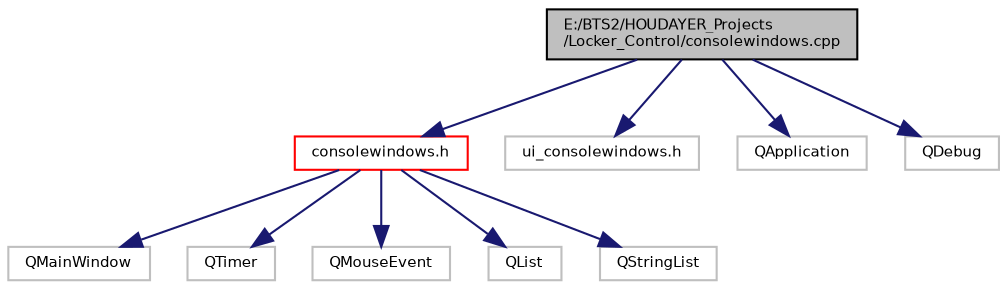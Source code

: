 digraph "E:/BTS2/HOUDAYER_Projects/Locker_Control/consolewindows.cpp"
{
 // INTERACTIVE_SVG=YES
  bgcolor="transparent";
  edge [fontname="Helvetica",fontsize="7",labelfontname="Helvetica",labelfontsize="7"];
  node [fontname="Helvetica",fontsize="7",shape=record];
  Node1 [label="E:/BTS2/HOUDAYER_Projects\l/Locker_Control/consolewindows.cpp",height=0.2,width=0.4,color="black", fillcolor="grey75", style="filled", fontcolor="black"];
  Node1 -> Node2 [color="midnightblue",fontsize="7",style="solid",fontname="Helvetica"];
  Node2 [label="consolewindows.h",height=0.2,width=0.4,color="red",URL="$consolewindows_8h.html"];
  Node2 -> Node3 [color="midnightblue",fontsize="7",style="solid",fontname="Helvetica"];
  Node3 [label="QMainWindow",height=0.2,width=0.4,color="grey75"];
  Node2 -> Node4 [color="midnightblue",fontsize="7",style="solid",fontname="Helvetica"];
  Node4 [label="QTimer",height=0.2,width=0.4,color="grey75"];
  Node2 -> Node5 [color="midnightblue",fontsize="7",style="solid",fontname="Helvetica"];
  Node5 [label="QMouseEvent",height=0.2,width=0.4,color="grey75"];
  Node2 -> Node6 [color="midnightblue",fontsize="7",style="solid",fontname="Helvetica"];
  Node6 [label="QList",height=0.2,width=0.4,color="grey75"];
  Node2 -> Node7 [color="midnightblue",fontsize="7",style="solid",fontname="Helvetica"];
  Node7 [label="QStringList",height=0.2,width=0.4,color="grey75"];
  Node1 -> Node8 [color="midnightblue",fontsize="7",style="solid",fontname="Helvetica"];
  Node8 [label="ui_consolewindows.h",height=0.2,width=0.4,color="grey75"];
  Node1 -> Node9 [color="midnightblue",fontsize="7",style="solid",fontname="Helvetica"];
  Node9 [label="QApplication",height=0.2,width=0.4,color="grey75"];
  Node1 -> Node10 [color="midnightblue",fontsize="7",style="solid",fontname="Helvetica"];
  Node10 [label="QDebug",height=0.2,width=0.4,color="grey75"];
}
